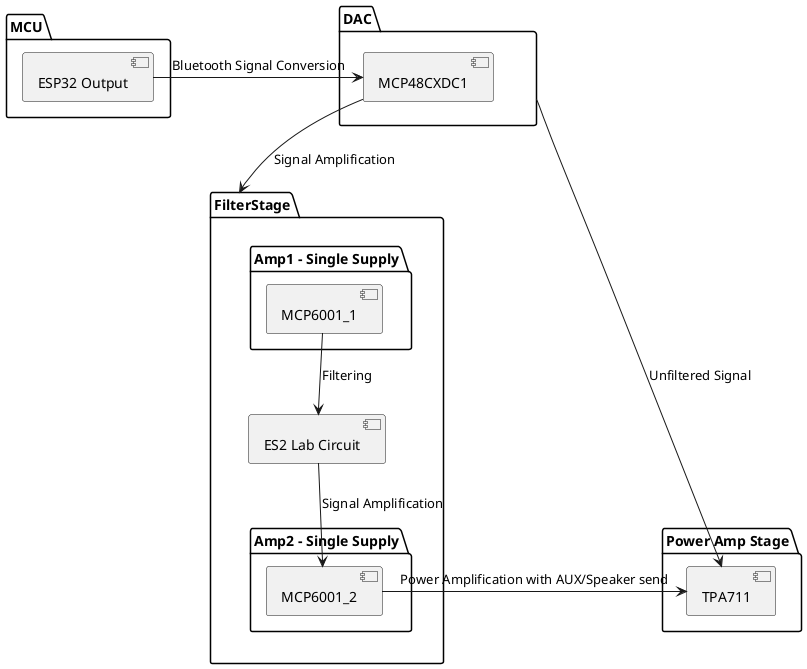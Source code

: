 @startuml

package "MCU" {
  [ESP32 Output] 
}

package "DAC" {
  [MCP48CXDC1] 
}

package "FilterStage" {
    package "Amp1 - Single Supply" {
    [MCP6001_1] 
  }

  [ES2 Lab Circuit] 

    package "Amp2 - Single Supply" {
    [MCP6001_2] 
  }
}

package "Power Amp Stage" {
  [TPA711] 
}

[ESP32 Output]  -right->   [MCP48CXDC1]: Bluetooth Signal Conversion 
[MCP48CXDC1]    -->         [FilterStage]: Signal Amplification
[MCP6001_1]     -->   [ES2 Lab Circuit]: Filtering 
[ES2 Lab Circuit]   -->   [MCP6001_2]: Signal Amplification
[MCP6001_2]     -right->   [TPA711]: Power Amplification with AUX/Speaker send
[DAC] -right-> [TPA711]: Unfiltered Signal 

@enduml
